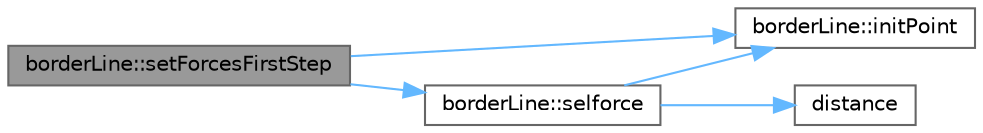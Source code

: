 digraph "borderLine::setForcesFirstStep"
{
 // LATEX_PDF_SIZE
  bgcolor="transparent";
  edge [fontname=Helvetica,fontsize=10,labelfontname=Helvetica,labelfontsize=10];
  node [fontname=Helvetica,fontsize=10,shape=box,height=0.2,width=0.4];
  rankdir="LR";
  Node1 [id="Node000001",label="borderLine::setForcesFirstStep",height=0.2,width=0.4,color="gray40", fillcolor="grey60", style="filled", fontcolor="black",tooltip=" "];
  Node1 -> Node2 [id="edge1_Node000001_Node000002",color="steelblue1",style="solid",tooltip=" "];
  Node2 [id="Node000002",label="borderLine::initPoint",height=0.2,width=0.4,color="grey40", fillcolor="white", style="filled",URL="$classborder_line.html#a1a5004fb86961e5d7f8ed957b561b31c",tooltip=" "];
  Node1 -> Node3 [id="edge2_Node000001_Node000003",color="steelblue1",style="solid",tooltip=" "];
  Node3 [id="Node000003",label="borderLine::selforce",height=0.2,width=0.4,color="grey40", fillcolor="white", style="filled",URL="$classborder_line.html#a6ffacb1162c3f3cb184af971acba3218",tooltip=" "];
  Node3 -> Node4 [id="edge3_Node000003_Node000004",color="steelblue1",style="solid",tooltip=" "];
  Node4 [id="Node000004",label="distance",height=0.2,width=0.4,color="grey40", fillcolor="white", style="filled",URL="$topol_8h.html#a9c3aa637043402e0303bfefa6b9e14e4",tooltip="Computes the cartesian distance between points (x0, y0) and (x1, y1)"];
  Node3 -> Node2 [id="edge4_Node000003_Node000002",color="steelblue1",style="solid",tooltip=" "];
}
